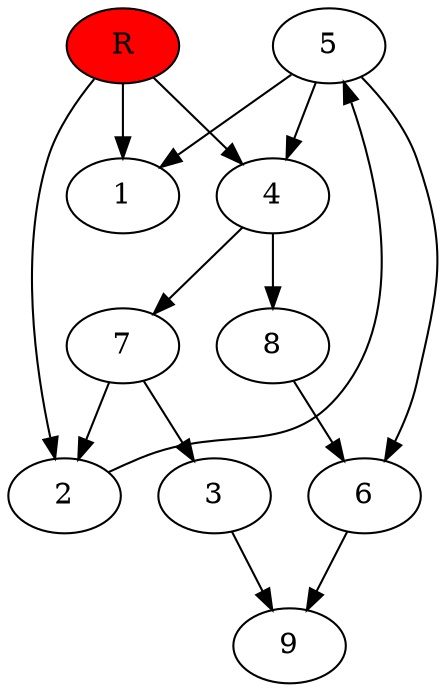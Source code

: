 digraph prb25875 {
	1
	2
	3
	4
	5
	6
	7
	8
	R [fillcolor="#ff0000" style=filled]
	2 -> 5
	3 -> 9
	4 -> 7
	4 -> 8
	5 -> 1
	5 -> 4
	5 -> 6
	6 -> 9
	7 -> 2
	7 -> 3
	8 -> 6
	R -> 1
	R -> 2
	R -> 4
}
